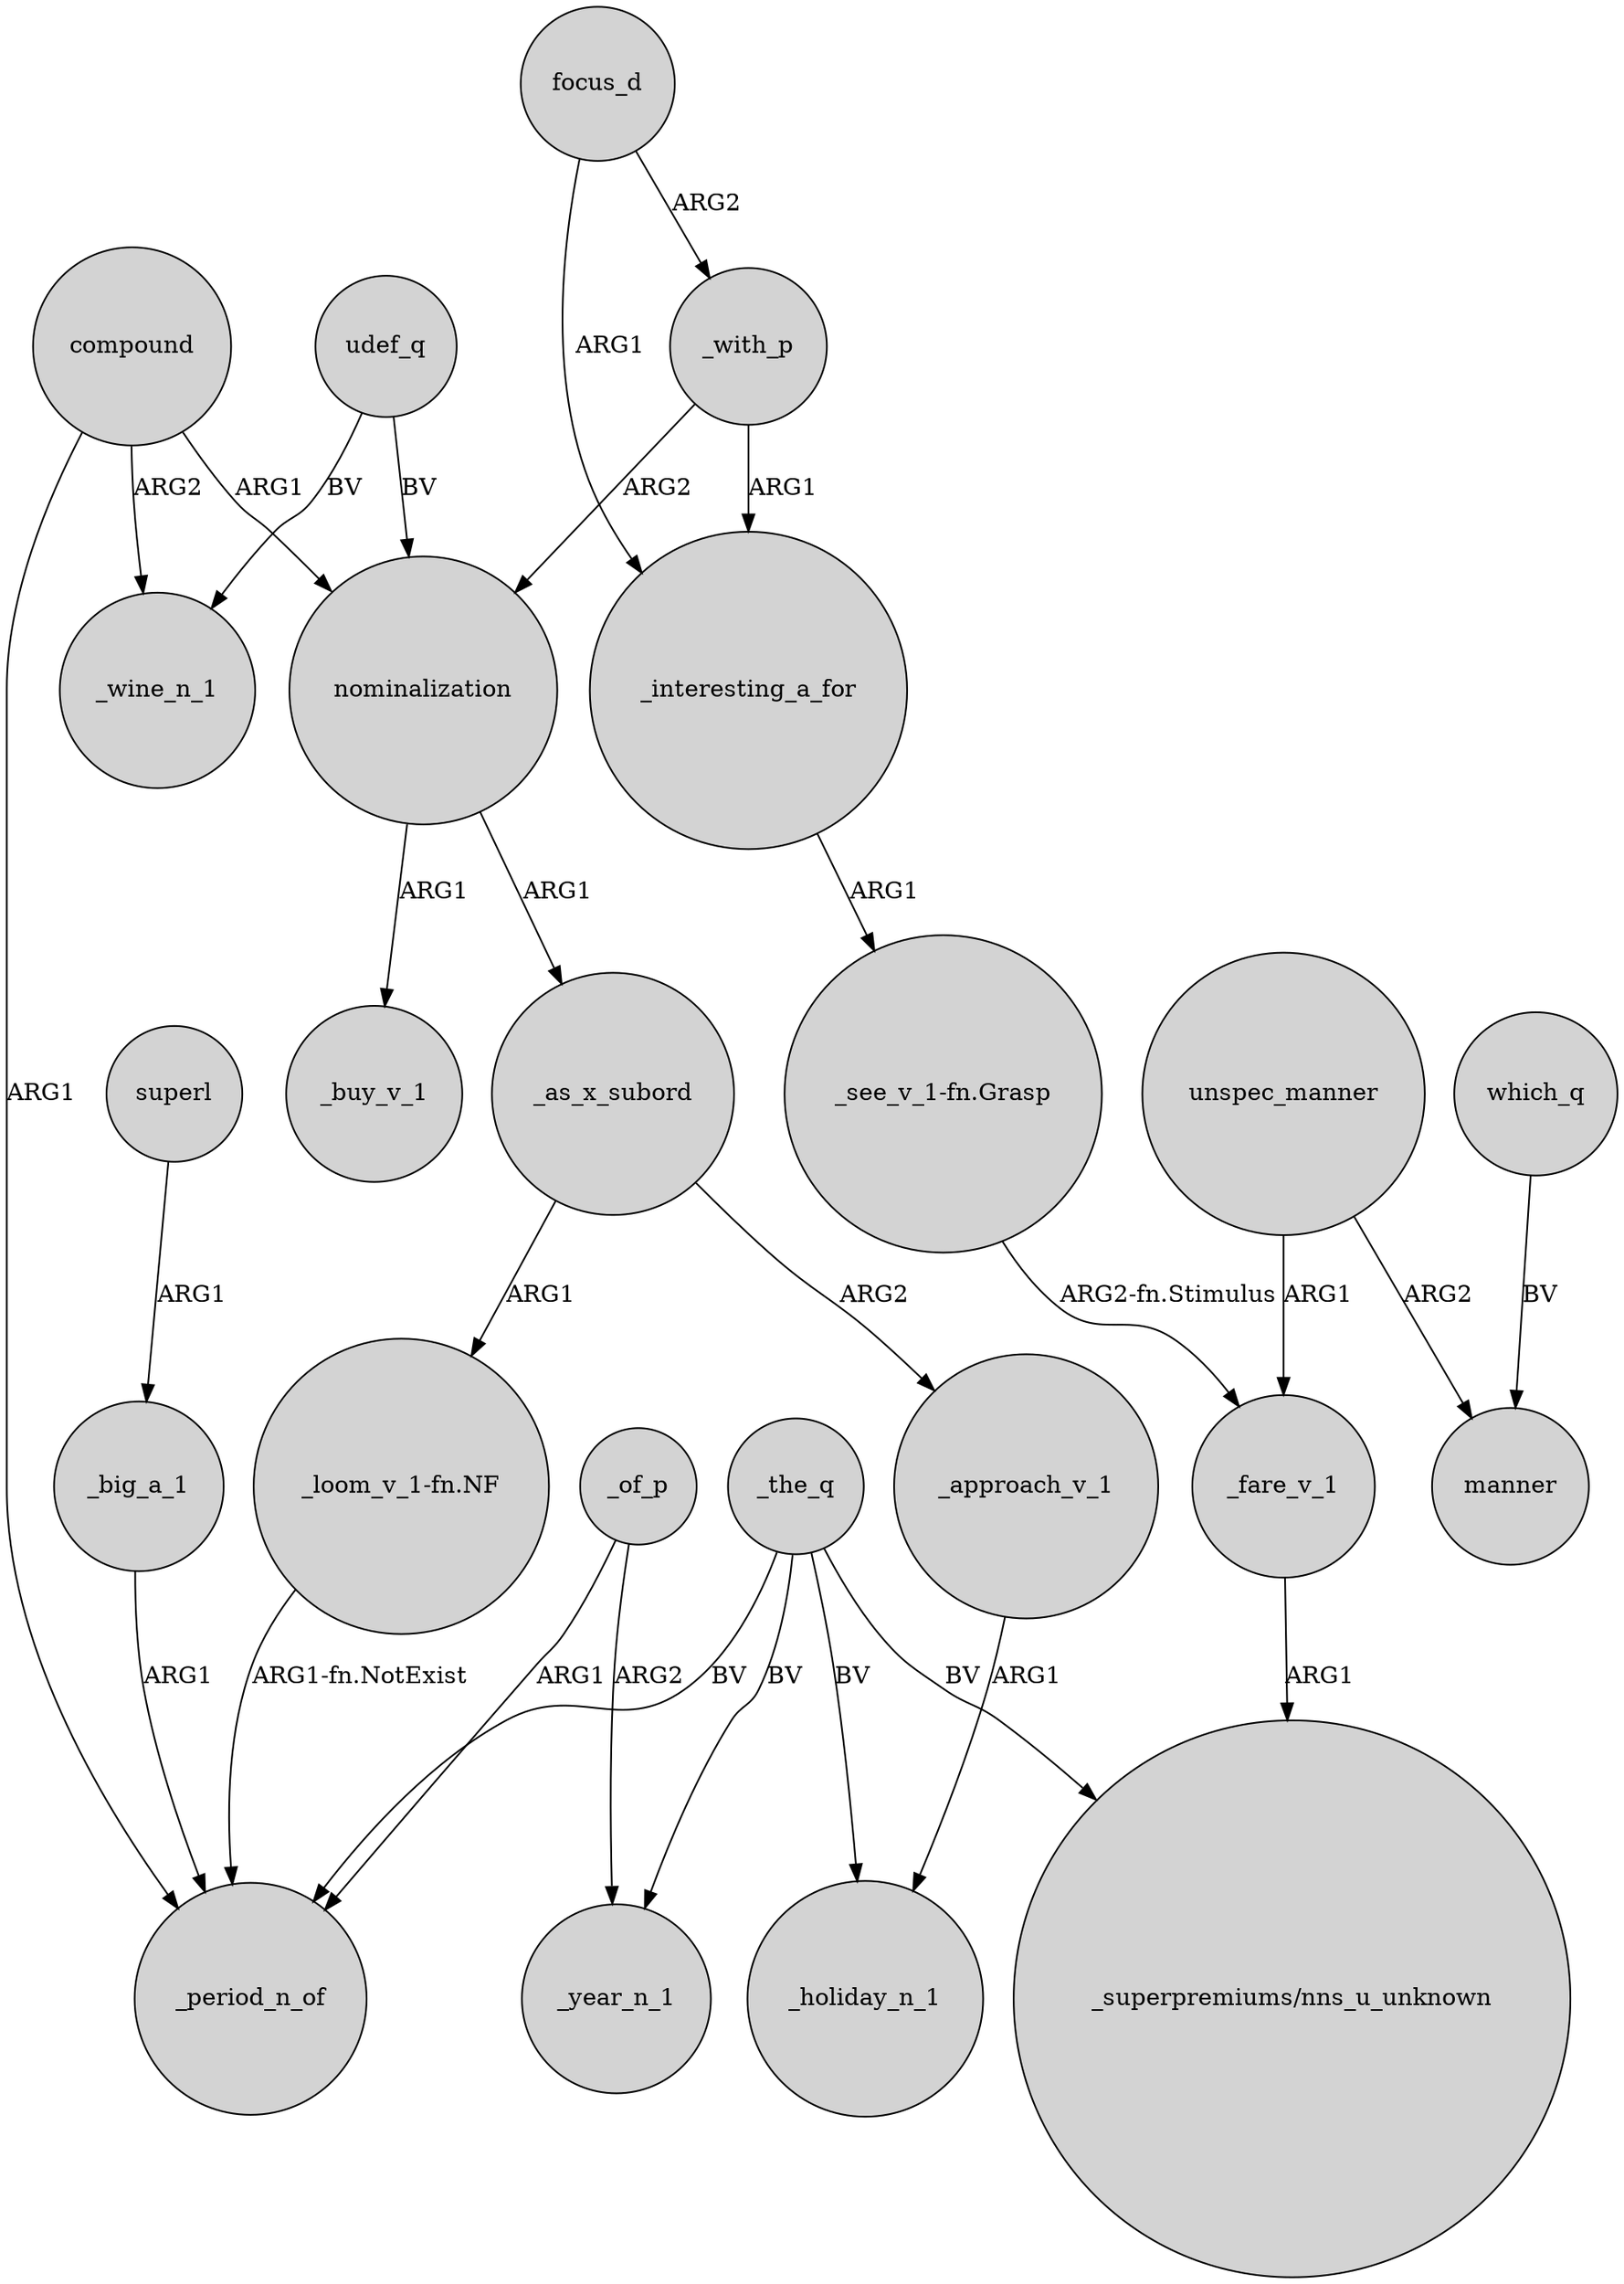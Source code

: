 digraph {
	node [shape=circle style=filled]
	_as_x_subord -> _approach_v_1 [label=ARG2]
	_as_x_subord -> "_loom_v_1-fn.NF" [label=ARG1]
	unspec_manner -> _fare_v_1 [label=ARG1]
	_with_p -> nominalization [label=ARG2]
	_of_p -> _year_n_1 [label=ARG2]
	_interesting_a_for -> "_see_v_1-fn.Grasp" [label=ARG1]
	_the_q -> "_superpremiums/nns_u_unknown" [label=BV]
	_with_p -> _interesting_a_for [label=ARG1]
	"_loom_v_1-fn.NF" -> _period_n_of [label="ARG1-fn.NotExist"]
	focus_d -> _with_p [label=ARG2]
	_of_p -> _period_n_of [label=ARG1]
	_approach_v_1 -> _holiday_n_1 [label=ARG1]
	nominalization -> _buy_v_1 [label=ARG1]
	_the_q -> _holiday_n_1 [label=BV]
	which_q -> manner [label=BV]
	nominalization -> _as_x_subord [label=ARG1]
	_the_q -> _period_n_of [label=BV]
	compound -> _wine_n_1 [label=ARG2]
	udef_q -> _wine_n_1 [label=BV]
	focus_d -> _interesting_a_for [label=ARG1]
	compound -> _period_n_of [label=ARG1]
	udef_q -> nominalization [label=BV]
	_the_q -> _year_n_1 [label=BV]
	_big_a_1 -> _period_n_of [label=ARG1]
	_fare_v_1 -> "_superpremiums/nns_u_unknown" [label=ARG1]
	superl -> _big_a_1 [label=ARG1]
	"_see_v_1-fn.Grasp" -> _fare_v_1 [label="ARG2-fn.Stimulus"]
	compound -> nominalization [label=ARG1]
	unspec_manner -> manner [label=ARG2]
}
